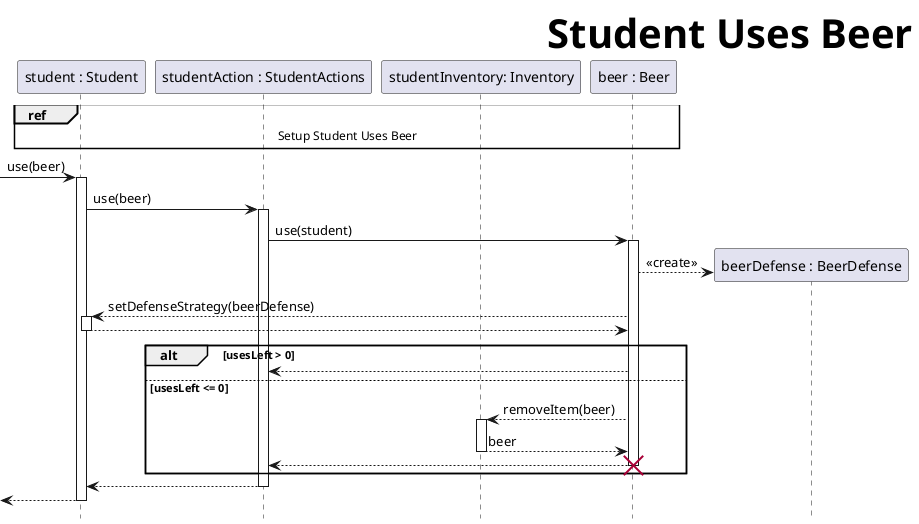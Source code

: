 @startuml StudentUsesBeer
skinparam headerFontSize 40
skinparam HeaderFontColor #000000
skinparam HeaderFontStyle bold
header Student Uses Beer
hide footbox

participant student as "student : Student"
participant actions as "studentAction : StudentActions"
participant inventory as "studentInventory: Inventory"
participant beer as "beer : Beer"

ref over student, beer : Setup Student Uses Beer

-> student ++ : use(beer)
student -> actions ++ : use(beer)
actions -> beer ++ : use(student)

create beerDefense as "beerDefense : BeerDefense"
beer --> beerDefense : <<create>>
beer --> student ++ : setDefenseStrategy(beerDefense)
return 

alt usesLeft > 0
    beer --> actions
else usesLeft <= 0
    beer --> inventory++: removeItem(beer)
    return beer
    return
    destroy beer
end

return
return

@enduml